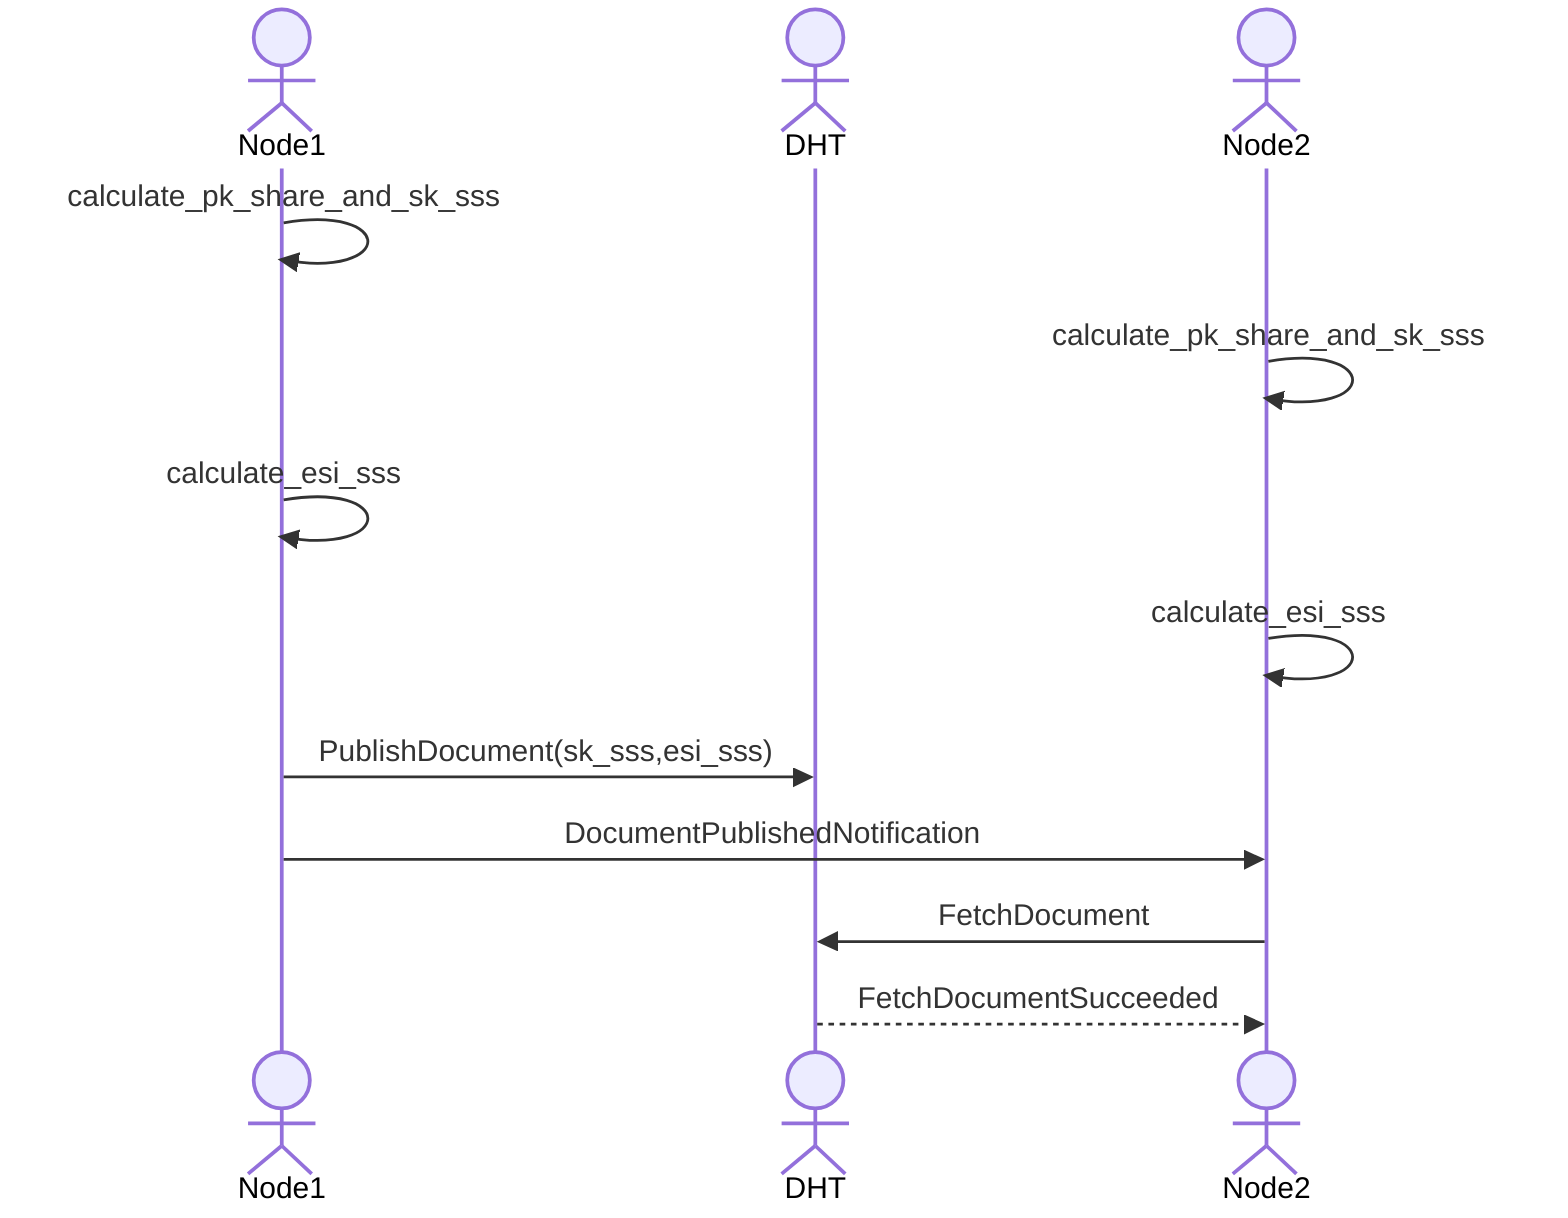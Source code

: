 sequenceDiagram
        actor Node1
        actor DHT
        actor Node2
        
        Node1->>Node1: calculate_pk_share_and_sk_sss
        Node2->>Node2: calculate_pk_share_and_sk_sss
        Node1->>Node1: calculate_esi_sss
        Node2->>Node2: calculate_esi_sss
        Node1->>DHT: PublishDocument(sk_sss,esi_sss)
        Node1->>Node2: DocumentPublishedNotification
        Node2->>DHT: FetchDocument
        DHT-->>Node2: FetchDocumentSucceeded